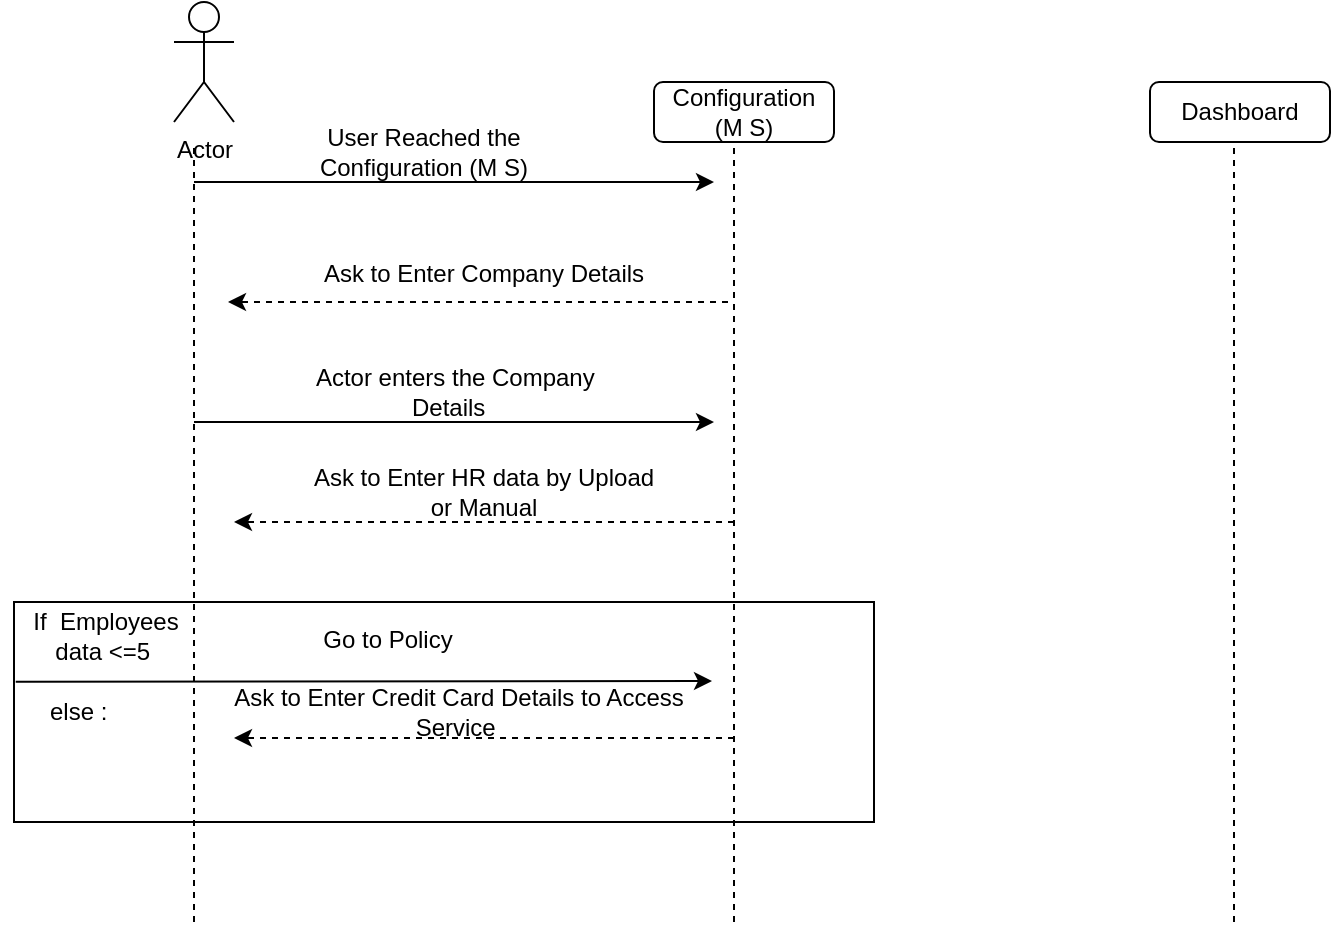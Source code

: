 <mxfile version="21.1.5" type="github">
  <diagram name="Page-1" id="JtFmBrFM71iOvdh_irJ_">
    <mxGraphModel dx="795" dy="489" grid="1" gridSize="10" guides="1" tooltips="1" connect="1" arrows="1" fold="1" page="1" pageScale="1" pageWidth="1600" pageHeight="900" math="0" shadow="0">
      <root>
        <mxCell id="0" />
        <mxCell id="1" parent="0" />
        <mxCell id="FFXnrVFE177ME3tGpj-z-20" value="" style="rounded=0;whiteSpace=wrap;html=1;" vertex="1" parent="1">
          <mxGeometry x="50" y="350" width="430" height="110" as="geometry" />
        </mxCell>
        <mxCell id="FFXnrVFE177ME3tGpj-z-1" value="" style="endArrow=none;dashed=1;html=1;rounded=0;" edge="1" parent="1">
          <mxGeometry width="50" height="50" relative="1" as="geometry">
            <mxPoint x="140" y="510" as="sourcePoint" />
            <mxPoint x="140" y="120" as="targetPoint" />
          </mxGeometry>
        </mxCell>
        <mxCell id="FFXnrVFE177ME3tGpj-z-2" value="" style="endArrow=none;dashed=1;html=1;rounded=0;" edge="1" parent="1">
          <mxGeometry width="50" height="50" relative="1" as="geometry">
            <mxPoint x="410" y="510" as="sourcePoint" />
            <mxPoint x="410" y="120" as="targetPoint" />
          </mxGeometry>
        </mxCell>
        <mxCell id="FFXnrVFE177ME3tGpj-z-3" value="" style="endArrow=none;dashed=1;html=1;rounded=0;" edge="1" parent="1">
          <mxGeometry width="50" height="50" relative="1" as="geometry">
            <mxPoint x="660" y="510" as="sourcePoint" />
            <mxPoint x="660" y="120" as="targetPoint" />
          </mxGeometry>
        </mxCell>
        <mxCell id="FFXnrVFE177ME3tGpj-z-4" value="" style="endArrow=classic;html=1;rounded=0;" edge="1" parent="1">
          <mxGeometry width="50" height="50" relative="1" as="geometry">
            <mxPoint x="140" y="140" as="sourcePoint" />
            <mxPoint x="400" y="140" as="targetPoint" />
          </mxGeometry>
        </mxCell>
        <mxCell id="FFXnrVFE177ME3tGpj-z-5" value="User Reached the Configuration (M S)" style="text;html=1;strokeColor=none;fillColor=none;align=center;verticalAlign=middle;whiteSpace=wrap;rounded=0;" vertex="1" parent="1">
          <mxGeometry x="190" y="110" width="130" height="30" as="geometry" />
        </mxCell>
        <mxCell id="FFXnrVFE177ME3tGpj-z-6" value="Configuration (M S)" style="rounded=1;whiteSpace=wrap;html=1;" vertex="1" parent="1">
          <mxGeometry x="370" y="90" width="90" height="30" as="geometry" />
        </mxCell>
        <mxCell id="FFXnrVFE177ME3tGpj-z-7" value="" style="endArrow=classic;html=1;rounded=0;dashed=1;" edge="1" parent="1">
          <mxGeometry width="50" height="50" relative="1" as="geometry">
            <mxPoint x="407" y="200" as="sourcePoint" />
            <mxPoint x="157" y="200" as="targetPoint" />
          </mxGeometry>
        </mxCell>
        <mxCell id="FFXnrVFE177ME3tGpj-z-10" value="Ask to Enter Company Details" style="text;html=1;strokeColor=none;fillColor=none;align=center;verticalAlign=middle;whiteSpace=wrap;rounded=0;" vertex="1" parent="1">
          <mxGeometry x="180" y="171" width="210" height="30" as="geometry" />
        </mxCell>
        <mxCell id="FFXnrVFE177ME3tGpj-z-11" value="" style="endArrow=classic;html=1;rounded=0;" edge="1" parent="1">
          <mxGeometry width="50" height="50" relative="1" as="geometry">
            <mxPoint x="140" y="260" as="sourcePoint" />
            <mxPoint x="400" y="260" as="targetPoint" />
          </mxGeometry>
        </mxCell>
        <mxCell id="FFXnrVFE177ME3tGpj-z-12" value="Actor" style="shape=umlActor;verticalLabelPosition=bottom;verticalAlign=top;html=1;outlineConnect=0;" vertex="1" parent="1">
          <mxGeometry x="130" y="50" width="30" height="60" as="geometry" />
        </mxCell>
        <mxCell id="FFXnrVFE177ME3tGpj-z-13" value="Dashboard" style="rounded=1;whiteSpace=wrap;html=1;" vertex="1" parent="1">
          <mxGeometry x="618" y="90" width="90" height="30" as="geometry" />
        </mxCell>
        <mxCell id="FFXnrVFE177ME3tGpj-z-14" value="&amp;nbsp;Actor enters the Company Details&amp;nbsp;" style="text;html=1;strokeColor=none;fillColor=none;align=center;verticalAlign=middle;whiteSpace=wrap;rounded=0;" vertex="1" parent="1">
          <mxGeometry x="184" y="230" width="170" height="30" as="geometry" />
        </mxCell>
        <mxCell id="FFXnrVFE177ME3tGpj-z-15" value="" style="endArrow=classic;html=1;rounded=0;dashed=1;" edge="1" parent="1">
          <mxGeometry width="50" height="50" relative="1" as="geometry">
            <mxPoint x="410" y="310" as="sourcePoint" />
            <mxPoint x="160" y="310" as="targetPoint" />
          </mxGeometry>
        </mxCell>
        <mxCell id="FFXnrVFE177ME3tGpj-z-16" value="Ask to Enter HR data by Upload or Manual" style="text;html=1;strokeColor=none;fillColor=none;align=center;verticalAlign=middle;whiteSpace=wrap;rounded=0;" vertex="1" parent="1">
          <mxGeometry x="195" y="280" width="180" height="30" as="geometry" />
        </mxCell>
        <mxCell id="FFXnrVFE177ME3tGpj-z-17" value="" style="endArrow=classic;html=1;rounded=0;exitX=0.002;exitY=0.363;exitDx=0;exitDy=0;exitPerimeter=0;" edge="1" parent="1" source="FFXnrVFE177ME3tGpj-z-20">
          <mxGeometry width="50" height="50" relative="1" as="geometry">
            <mxPoint x="139" y="389.5" as="sourcePoint" />
            <mxPoint x="399" y="389.5" as="targetPoint" />
          </mxGeometry>
        </mxCell>
        <mxCell id="FFXnrVFE177ME3tGpj-z-21" value="If&amp;nbsp; Employees data &amp;lt;=5&amp;nbsp;" style="text;html=1;strokeColor=none;fillColor=none;align=center;verticalAlign=middle;whiteSpace=wrap;rounded=0;" vertex="1" parent="1">
          <mxGeometry x="54" y="354" width="84" height="26" as="geometry" />
        </mxCell>
        <mxCell id="FFXnrVFE177ME3tGpj-z-22" value="Go to Policy" style="text;html=1;strokeColor=none;fillColor=none;align=center;verticalAlign=middle;whiteSpace=wrap;rounded=0;" vertex="1" parent="1">
          <mxGeometry x="184" y="354" width="106" height="30" as="geometry" />
        </mxCell>
        <mxCell id="FFXnrVFE177ME3tGpj-z-24" value="else :&amp;nbsp;" style="text;html=1;strokeColor=none;fillColor=none;align=center;verticalAlign=middle;whiteSpace=wrap;rounded=0;" vertex="1" parent="1">
          <mxGeometry x="54" y="390" width="60" height="30" as="geometry" />
        </mxCell>
        <mxCell id="FFXnrVFE177ME3tGpj-z-26" value="" style="endArrow=classic;html=1;rounded=0;dashed=1;" edge="1" parent="1">
          <mxGeometry width="50" height="50" relative="1" as="geometry">
            <mxPoint x="410" y="418" as="sourcePoint" />
            <mxPoint x="160" y="418" as="targetPoint" />
          </mxGeometry>
        </mxCell>
        <mxCell id="FFXnrVFE177ME3tGpj-z-27" value="Ask to Enter Credit Card Details to Access Service&amp;nbsp;" style="text;html=1;strokeColor=none;fillColor=none;align=center;verticalAlign=middle;whiteSpace=wrap;rounded=0;" vertex="1" parent="1">
          <mxGeometry x="140" y="395" width="265" height="20" as="geometry" />
        </mxCell>
      </root>
    </mxGraphModel>
  </diagram>
</mxfile>
